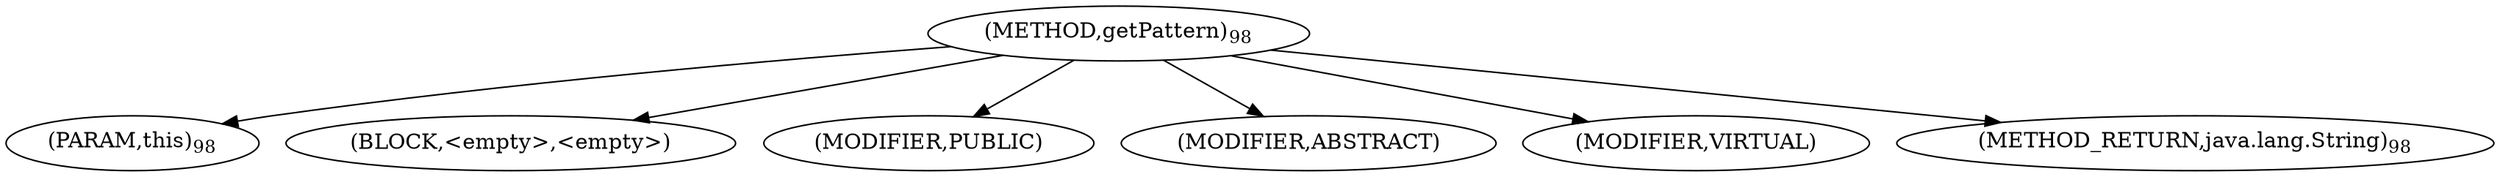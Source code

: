 digraph "getPattern" {  
"23" [label = <(METHOD,getPattern)<SUB>98</SUB>> ]
"24" [label = <(PARAM,this)<SUB>98</SUB>> ]
"25" [label = <(BLOCK,&lt;empty&gt;,&lt;empty&gt;)> ]
"26" [label = <(MODIFIER,PUBLIC)> ]
"27" [label = <(MODIFIER,ABSTRACT)> ]
"28" [label = <(MODIFIER,VIRTUAL)> ]
"29" [label = <(METHOD_RETURN,java.lang.String)<SUB>98</SUB>> ]
  "23" -> "24" 
  "23" -> "25" 
  "23" -> "26" 
  "23" -> "27" 
  "23" -> "28" 
  "23" -> "29" 
}
